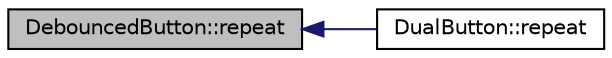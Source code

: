 digraph "DebouncedButton::repeat"
{
  edge [fontname="Helvetica",fontsize="10",labelfontname="Helvetica",labelfontsize="10"];
  node [fontname="Helvetica",fontsize="10",shape=record];
  rankdir="LR";
  Node25 [label="DebouncedButton::repeat",height=0.2,width=0.4,color="black", fillcolor="grey75", style="filled", fontcolor="black"];
  Node25 -> Node26 [dir="back",color="midnightblue",fontsize="10",style="solid",fontname="Helvetica"];
  Node26 [label="DualButton::repeat",height=0.2,width=0.4,color="black", fillcolor="white", style="filled",URL="$classDualButton.html#abea55cbea72524f488e503cf3ee6b7bd"];
}
